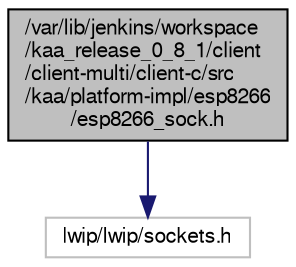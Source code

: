 digraph "/var/lib/jenkins/workspace/kaa_release_0_8_1/client/client-multi/client-c/src/kaa/platform-impl/esp8266/esp8266_sock.h"
{
  bgcolor="transparent";
  edge [fontname="FreeSans",fontsize="10",labelfontname="FreeSans",labelfontsize="10"];
  node [fontname="FreeSans",fontsize="10",shape=record];
  Node1 [label="/var/lib/jenkins/workspace\l/kaa_release_0_8_1/client\l/client-multi/client-c/src\l/kaa/platform-impl/esp8266\l/esp8266_sock.h",height=0.2,width=0.4,color="black", fillcolor="grey75", style="filled" fontcolor="black"];
  Node1 -> Node2 [color="midnightblue",fontsize="10",style="solid",fontname="FreeSans"];
  Node2 [label="lwip/lwip/sockets.h",height=0.2,width=0.4,color="grey75"];
}
